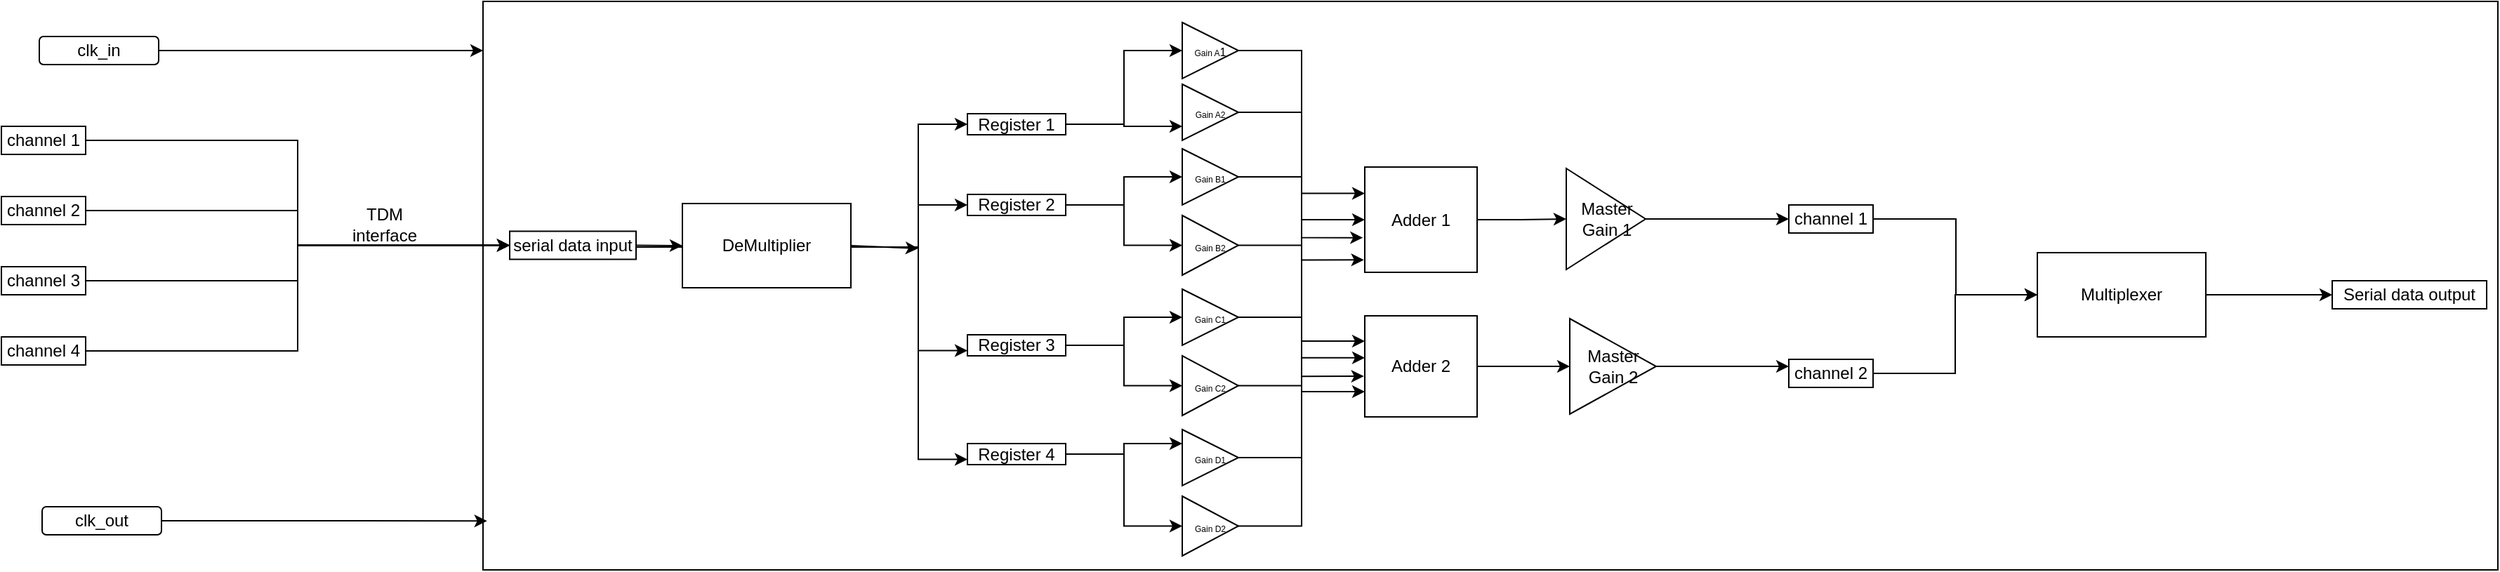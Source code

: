 <mxfile version="13.8.8" type="device"><diagram id="8W6cFUcbDkSZ0qiIZhQW" name="Page-1"><mxGraphModel dx="2130" dy="965" grid="0" gridSize="10" guides="1" tooltips="1" connect="1" arrows="1" fold="1" page="0" pageScale="1" pageWidth="827" pageHeight="1169" math="0" shadow="0"><root><mxCell id="0"/><mxCell id="1" parent="0"/><mxCell id="LxObsotXkyCZVcq-uzm1-16" value="" style="rounded=0;whiteSpace=wrap;html=1;" parent="1" vertex="1"><mxGeometry x="48" y="72" width="1435" height="405" as="geometry"/></mxCell><mxCell id="LxObsotXkyCZVcq-uzm1-6" style="edgeStyle=orthogonalEdgeStyle;rounded=0;orthogonalLoop=1;jettySize=auto;html=1;exitX=1;exitY=0.5;exitDx=0;exitDy=0;entryX=0;entryY=0.5;entryDx=0;entryDy=0;" parent="1" source="LxObsotXkyCZVcq-uzm1-1" target="LxObsotXkyCZVcq-uzm1-5" edge="1"><mxGeometry relative="1" as="geometry"/></mxCell><mxCell id="LxObsotXkyCZVcq-uzm1-1" value="channel 1" style="rounded=0;whiteSpace=wrap;html=1;" parent="1" vertex="1"><mxGeometry x="-295" y="161" width="60" height="20" as="geometry"/></mxCell><mxCell id="LxObsotXkyCZVcq-uzm1-7" style="edgeStyle=orthogonalEdgeStyle;rounded=0;orthogonalLoop=1;jettySize=auto;html=1;entryX=0;entryY=0.5;entryDx=0;entryDy=0;" parent="1" source="LxObsotXkyCZVcq-uzm1-2" target="LxObsotXkyCZVcq-uzm1-5" edge="1"><mxGeometry relative="1" as="geometry"/></mxCell><mxCell id="LxObsotXkyCZVcq-uzm1-2" value="channel 2" style="rounded=0;whiteSpace=wrap;html=1;" parent="1" vertex="1"><mxGeometry x="-295" y="211" width="60" height="20" as="geometry"/></mxCell><mxCell id="LxObsotXkyCZVcq-uzm1-8" style="edgeStyle=orthogonalEdgeStyle;rounded=0;orthogonalLoop=1;jettySize=auto;html=1;entryX=0;entryY=0.5;entryDx=0;entryDy=0;" parent="1" source="LxObsotXkyCZVcq-uzm1-3" target="LxObsotXkyCZVcq-uzm1-5" edge="1"><mxGeometry relative="1" as="geometry"/></mxCell><mxCell id="LxObsotXkyCZVcq-uzm1-3" value="channel 3" style="rounded=0;whiteSpace=wrap;html=1;" parent="1" vertex="1"><mxGeometry x="-295" y="261" width="60" height="20" as="geometry"/></mxCell><mxCell id="LxObsotXkyCZVcq-uzm1-9" style="edgeStyle=orthogonalEdgeStyle;rounded=0;orthogonalLoop=1;jettySize=auto;html=1;entryX=0;entryY=0.5;entryDx=0;entryDy=0;" parent="1" source="LxObsotXkyCZVcq-uzm1-4" target="LxObsotXkyCZVcq-uzm1-5" edge="1"><mxGeometry relative="1" as="geometry"/></mxCell><mxCell id="LxObsotXkyCZVcq-uzm1-4" value="channel 4" style="rounded=0;whiteSpace=wrap;html=1;" parent="1" vertex="1"><mxGeometry x="-295" y="311" width="60" height="20" as="geometry"/></mxCell><mxCell id="LxObsotXkyCZVcq-uzm1-15" style="edgeStyle=orthogonalEdgeStyle;rounded=0;orthogonalLoop=1;jettySize=auto;html=1;entryX=0;entryY=0.5;entryDx=0;entryDy=0;" parent="1" source="LxObsotXkyCZVcq-uzm1-5" target="LxObsotXkyCZVcq-uzm1-11" edge="1"><mxGeometry relative="1" as="geometry"><Array as="points"><mxPoint x="358" y="247"/><mxPoint x="358" y="160"/></Array></mxGeometry></mxCell><mxCell id="LxObsotXkyCZVcq-uzm1-21" style="edgeStyle=orthogonalEdgeStyle;rounded=0;orthogonalLoop=1;jettySize=auto;html=1;entryX=0;entryY=0.5;entryDx=0;entryDy=0;" parent="1" source="LxObsotXkyCZVcq-uzm1-5" target="LxObsotXkyCZVcq-uzm1-12" edge="1"><mxGeometry relative="1" as="geometry"><Array as="points"><mxPoint x="358" y="247"/><mxPoint x="358" y="217"/></Array></mxGeometry></mxCell><mxCell id="LxObsotXkyCZVcq-uzm1-22" style="edgeStyle=orthogonalEdgeStyle;rounded=0;orthogonalLoop=1;jettySize=auto;html=1;entryX=0;entryY=0.75;entryDx=0;entryDy=0;" parent="1" source="LxObsotXkyCZVcq-uzm1-5" target="LxObsotXkyCZVcq-uzm1-13" edge="1"><mxGeometry relative="1" as="geometry"><Array as="points"><mxPoint x="358" y="247"/><mxPoint x="358" y="321"/></Array></mxGeometry></mxCell><mxCell id="LxObsotXkyCZVcq-uzm1-23" style="edgeStyle=orthogonalEdgeStyle;rounded=0;orthogonalLoop=1;jettySize=auto;html=1;entryX=0;entryY=0.75;entryDx=0;entryDy=0;" parent="1" source="LxObsotXkyCZVcq-uzm1-5" target="LxObsotXkyCZVcq-uzm1-14" edge="1"><mxGeometry relative="1" as="geometry"><Array as="points"><mxPoint x="358" y="247"/><mxPoint x="358" y="398"/></Array></mxGeometry></mxCell><mxCell id="LxObsotXkyCZVcq-uzm1-5" value="serial data input" style="rounded=0;whiteSpace=wrap;html=1;" parent="1" vertex="1"><mxGeometry x="67" y="235.75" width="90" height="20" as="geometry"/></mxCell><mxCell id="LxObsotXkyCZVcq-uzm1-40" style="edgeStyle=orthogonalEdgeStyle;rounded=0;orthogonalLoop=1;jettySize=auto;html=1;entryX=0;entryY=0.5;entryDx=0;entryDy=0;" parent="1" source="LxObsotXkyCZVcq-uzm1-11" target="LxObsotXkyCZVcq-uzm1-28" edge="1"><mxGeometry relative="1" as="geometry"/></mxCell><mxCell id="LxObsotXkyCZVcq-uzm1-41" style="edgeStyle=orthogonalEdgeStyle;rounded=0;orthogonalLoop=1;jettySize=auto;html=1;entryX=0;entryY=0.75;entryDx=0;entryDy=0;" parent="1" source="LxObsotXkyCZVcq-uzm1-11" target="LxObsotXkyCZVcq-uzm1-32" edge="1"><mxGeometry relative="1" as="geometry"/></mxCell><mxCell id="LxObsotXkyCZVcq-uzm1-11" value="Register 1" style="rounded=0;whiteSpace=wrap;html=1;" parent="1" vertex="1"><mxGeometry x="393" y="152" width="70" height="15" as="geometry"/></mxCell><mxCell id="LxObsotXkyCZVcq-uzm1-42" style="edgeStyle=orthogonalEdgeStyle;rounded=0;orthogonalLoop=1;jettySize=auto;html=1;entryX=0;entryY=0.5;entryDx=0;entryDy=0;" parent="1" source="LxObsotXkyCZVcq-uzm1-12" target="LxObsotXkyCZVcq-uzm1-33" edge="1"><mxGeometry relative="1" as="geometry"/></mxCell><mxCell id="LxObsotXkyCZVcq-uzm1-43" style="edgeStyle=orthogonalEdgeStyle;rounded=0;orthogonalLoop=1;jettySize=auto;html=1;entryX=0;entryY=0.5;entryDx=0;entryDy=0;" parent="1" source="LxObsotXkyCZVcq-uzm1-12" target="LxObsotXkyCZVcq-uzm1-35" edge="1"><mxGeometry relative="1" as="geometry"/></mxCell><mxCell id="LxObsotXkyCZVcq-uzm1-12" value="Register 2" style="rounded=0;whiteSpace=wrap;html=1;" parent="1" vertex="1"><mxGeometry x="393" y="209.5" width="70" height="15" as="geometry"/></mxCell><mxCell id="LxObsotXkyCZVcq-uzm1-44" style="edgeStyle=orthogonalEdgeStyle;rounded=0;orthogonalLoop=1;jettySize=auto;html=1;" parent="1" source="LxObsotXkyCZVcq-uzm1-13" target="LxObsotXkyCZVcq-uzm1-36" edge="1"><mxGeometry relative="1" as="geometry"/></mxCell><mxCell id="LxObsotXkyCZVcq-uzm1-45" style="edgeStyle=orthogonalEdgeStyle;rounded=0;orthogonalLoop=1;jettySize=auto;html=1;" parent="1" source="LxObsotXkyCZVcq-uzm1-13" target="LxObsotXkyCZVcq-uzm1-37" edge="1"><mxGeometry relative="1" as="geometry"/></mxCell><mxCell id="LxObsotXkyCZVcq-uzm1-13" value="Register 3" style="rounded=0;whiteSpace=wrap;html=1;" parent="1" vertex="1"><mxGeometry x="393" y="309.5" width="70" height="15" as="geometry"/></mxCell><mxCell id="LxObsotXkyCZVcq-uzm1-46" style="edgeStyle=orthogonalEdgeStyle;rounded=0;orthogonalLoop=1;jettySize=auto;html=1;entryX=0;entryY=0.25;entryDx=0;entryDy=0;" parent="1" source="LxObsotXkyCZVcq-uzm1-14" target="LxObsotXkyCZVcq-uzm1-38" edge="1"><mxGeometry relative="1" as="geometry"/></mxCell><mxCell id="LxObsotXkyCZVcq-uzm1-47" style="edgeStyle=orthogonalEdgeStyle;rounded=0;orthogonalLoop=1;jettySize=auto;html=1;entryX=0;entryY=0.5;entryDx=0;entryDy=0;" parent="1" source="LxObsotXkyCZVcq-uzm1-14" target="LxObsotXkyCZVcq-uzm1-39" edge="1"><mxGeometry relative="1" as="geometry"/></mxCell><mxCell id="LxObsotXkyCZVcq-uzm1-14" value="Register 4" style="rounded=0;whiteSpace=wrap;html=1;" parent="1" vertex="1"><mxGeometry x="393" y="387" width="70" height="15" as="geometry"/></mxCell><mxCell id="LxObsotXkyCZVcq-uzm1-27" style="edgeStyle=orthogonalEdgeStyle;rounded=0;orthogonalLoop=1;jettySize=auto;html=1;" parent="1" source="LxObsotXkyCZVcq-uzm1-17" edge="1"><mxGeometry relative="1" as="geometry"><mxPoint x="48" y="107" as="targetPoint"/></mxGeometry></mxCell><mxCell id="LxObsotXkyCZVcq-uzm1-17" value="clk_in" style="rounded=1;whiteSpace=wrap;html=1;" parent="1" vertex="1"><mxGeometry x="-268" y="97" width="85" height="20" as="geometry"/></mxCell><mxCell id="LxObsotXkyCZVcq-uzm1-26" style="edgeStyle=orthogonalEdgeStyle;rounded=0;orthogonalLoop=1;jettySize=auto;html=1;entryX=0.002;entryY=0.914;entryDx=0;entryDy=0;entryPerimeter=0;" parent="1" source="LxObsotXkyCZVcq-uzm1-19" target="LxObsotXkyCZVcq-uzm1-16" edge="1"><mxGeometry relative="1" as="geometry"/></mxCell><mxCell id="LxObsotXkyCZVcq-uzm1-19" value="clk_out" style="rounded=1;whiteSpace=wrap;html=1;" parent="1" vertex="1"><mxGeometry x="-266" y="432" width="85" height="20" as="geometry"/></mxCell><mxCell id="LxObsotXkyCZVcq-uzm1-49" style="edgeStyle=orthogonalEdgeStyle;rounded=0;orthogonalLoop=1;jettySize=auto;html=1;entryX=0;entryY=0.5;entryDx=0;entryDy=0;" parent="1" source="LxObsotXkyCZVcq-uzm1-28" target="LxObsotXkyCZVcq-uzm1-48" edge="1"><mxGeometry relative="1" as="geometry"><Array as="points"/></mxGeometry></mxCell><mxCell id="LxObsotXkyCZVcq-uzm1-28" value="&lt;font style=&quot;font-size: 6px&quot;&gt;Gain A&lt;/font&gt;&lt;font style=&quot;font-size: 8px&quot;&gt;1&lt;/font&gt;" style="triangle;whiteSpace=wrap;html=1;" parent="1" vertex="1"><mxGeometry x="546" y="87" width="40" height="40" as="geometry"/></mxCell><mxCell id="LxObsotXkyCZVcq-uzm1-54" style="edgeStyle=orthogonalEdgeStyle;rounded=0;orthogonalLoop=1;jettySize=auto;html=1;entryX=0;entryY=0.25;entryDx=0;entryDy=0;" parent="1" source="LxObsotXkyCZVcq-uzm1-32" target="LxObsotXkyCZVcq-uzm1-53" edge="1"><mxGeometry relative="1" as="geometry"/></mxCell><mxCell id="LxObsotXkyCZVcq-uzm1-32" value="&lt;font style=&quot;font-size: 6px&quot;&gt;Gain A2&lt;/font&gt;" style="triangle;whiteSpace=wrap;html=1;" parent="1" vertex="1"><mxGeometry x="546" y="131" width="40" height="40" as="geometry"/></mxCell><mxCell id="3P_wc1Rt203nIXqsuGhn-6" style="edgeStyle=orthogonalEdgeStyle;rounded=0;orthogonalLoop=1;jettySize=auto;html=1;entryX=-0.017;entryY=0.671;entryDx=0;entryDy=0;entryPerimeter=0;" edge="1" parent="1" source="LxObsotXkyCZVcq-uzm1-33" target="LxObsotXkyCZVcq-uzm1-48"><mxGeometry relative="1" as="geometry"/></mxCell><mxCell id="LxObsotXkyCZVcq-uzm1-33" value="&lt;font style=&quot;font-size: 6px&quot;&gt;Gain B1&lt;/font&gt;" style="triangle;whiteSpace=wrap;html=1;" parent="1" vertex="1"><mxGeometry x="546" y="177" width="40" height="40" as="geometry"/></mxCell><mxCell id="LxObsotXkyCZVcq-uzm1-55" style="edgeStyle=orthogonalEdgeStyle;rounded=0;orthogonalLoop=1;jettySize=auto;html=1;exitX=1;exitY=0.5;exitDx=0;exitDy=0;entryX=0;entryY=0.75;entryDx=0;entryDy=0;" parent="1" source="LxObsotXkyCZVcq-uzm1-35" target="LxObsotXkyCZVcq-uzm1-53" edge="1"><mxGeometry relative="1" as="geometry"/></mxCell><mxCell id="LxObsotXkyCZVcq-uzm1-35" value="&lt;font style=&quot;font-size: 6px&quot;&gt;Gain B2&lt;/font&gt;" style="triangle;whiteSpace=wrap;html=1;" parent="1" vertex="1"><mxGeometry x="546" y="224.5" width="40" height="42.5" as="geometry"/></mxCell><mxCell id="3P_wc1Rt203nIXqsuGhn-4" style="edgeStyle=orthogonalEdgeStyle;rounded=0;orthogonalLoop=1;jettySize=auto;html=1;entryX=0;entryY=0.25;entryDx=0;entryDy=0;" edge="1" parent="1" source="LxObsotXkyCZVcq-uzm1-36" target="LxObsotXkyCZVcq-uzm1-48"><mxGeometry relative="1" as="geometry"/></mxCell><mxCell id="LxObsotXkyCZVcq-uzm1-36" value="&lt;font style=&quot;font-size: 6px&quot;&gt;Gain C1&lt;/font&gt;" style="triangle;whiteSpace=wrap;html=1;" parent="1" vertex="1"><mxGeometry x="546" y="277" width="40" height="40" as="geometry"/></mxCell><mxCell id="3P_wc1Rt203nIXqsuGhn-7" style="edgeStyle=orthogonalEdgeStyle;rounded=0;orthogonalLoop=1;jettySize=auto;html=1;entryX=0;entryY=0.415;entryDx=0;entryDy=0;entryPerimeter=0;" edge="1" parent="1" source="LxObsotXkyCZVcq-uzm1-37" target="LxObsotXkyCZVcq-uzm1-53"><mxGeometry relative="1" as="geometry"/></mxCell><mxCell id="LxObsotXkyCZVcq-uzm1-37" value="&lt;font style=&quot;font-size: 6px&quot;&gt;Gain C2&lt;/font&gt;" style="triangle;whiteSpace=wrap;html=1;" parent="1" vertex="1"><mxGeometry x="546" y="324.5" width="40" height="42.5" as="geometry"/></mxCell><mxCell id="3P_wc1Rt203nIXqsuGhn-5" style="edgeStyle=orthogonalEdgeStyle;rounded=0;orthogonalLoop=1;jettySize=auto;html=1;entryX=-0.008;entryY=0.882;entryDx=0;entryDy=0;entryPerimeter=0;" edge="1" parent="1" source="LxObsotXkyCZVcq-uzm1-38" target="LxObsotXkyCZVcq-uzm1-48"><mxGeometry relative="1" as="geometry"/></mxCell><mxCell id="LxObsotXkyCZVcq-uzm1-38" value="&lt;font style=&quot;font-size: 6px&quot;&gt;Gain D1&lt;/font&gt;" style="triangle;whiteSpace=wrap;html=1;" parent="1" vertex="1"><mxGeometry x="546" y="377" width="40" height="40" as="geometry"/></mxCell><mxCell id="3P_wc1Rt203nIXqsuGhn-8" style="edgeStyle=orthogonalEdgeStyle;rounded=0;orthogonalLoop=1;jettySize=auto;html=1;entryX=-0.008;entryY=0.598;entryDx=0;entryDy=0;entryPerimeter=0;" edge="1" parent="1" source="LxObsotXkyCZVcq-uzm1-39" target="LxObsotXkyCZVcq-uzm1-53"><mxGeometry relative="1" as="geometry"/></mxCell><mxCell id="LxObsotXkyCZVcq-uzm1-39" value="&lt;font style=&quot;font-size: 6px&quot;&gt;Gain D2&lt;/font&gt;" style="triangle;whiteSpace=wrap;html=1;" parent="1" vertex="1"><mxGeometry x="546" y="424.5" width="40" height="42.5" as="geometry"/></mxCell><mxCell id="LxObsotXkyCZVcq-uzm1-63" style="edgeStyle=orthogonalEdgeStyle;rounded=0;orthogonalLoop=1;jettySize=auto;html=1;entryX=0;entryY=0.5;entryDx=0;entryDy=0;" parent="1" source="LxObsotXkyCZVcq-uzm1-48" target="LxObsotXkyCZVcq-uzm1-59" edge="1"><mxGeometry relative="1" as="geometry"/></mxCell><mxCell id="LxObsotXkyCZVcq-uzm1-48" value="Adder 1" style="rounded=0;whiteSpace=wrap;html=1;" parent="1" vertex="1"><mxGeometry x="676" y="190" width="80" height="75" as="geometry"/></mxCell><mxCell id="3P_wc1Rt203nIXqsuGhn-9" style="edgeStyle=orthogonalEdgeStyle;rounded=0;orthogonalLoop=1;jettySize=auto;html=1;" edge="1" parent="1" source="LxObsotXkyCZVcq-uzm1-53" target="LxObsotXkyCZVcq-uzm1-61"><mxGeometry relative="1" as="geometry"/></mxCell><mxCell id="LxObsotXkyCZVcq-uzm1-53" value="Adder 2" style="rounded=0;whiteSpace=wrap;html=1;" parent="1" vertex="1"><mxGeometry x="676" y="296" width="80" height="72" as="geometry"/></mxCell><mxCell id="F21c-HGjOwoqCMyo0tfm-5" style="edgeStyle=orthogonalEdgeStyle;rounded=0;orthogonalLoop=1;jettySize=auto;html=1;entryX=0;entryY=0.5;entryDx=0;entryDy=0;" parent="1" source="LxObsotXkyCZVcq-uzm1-59" target="F21c-HGjOwoqCMyo0tfm-1" edge="1"><mxGeometry relative="1" as="geometry"/></mxCell><mxCell id="LxObsotXkyCZVcq-uzm1-59" value="Master Gain 1" style="triangle;whiteSpace=wrap;html=1;" parent="1" vertex="1"><mxGeometry x="819.5" y="191" width="56.5" height="72" as="geometry"/></mxCell><mxCell id="F21c-HGjOwoqCMyo0tfm-6" style="edgeStyle=orthogonalEdgeStyle;rounded=0;orthogonalLoop=1;jettySize=auto;html=1;entryX=0;entryY=0.25;entryDx=0;entryDy=0;" parent="1" source="LxObsotXkyCZVcq-uzm1-61" target="F21c-HGjOwoqCMyo0tfm-2" edge="1"><mxGeometry relative="1" as="geometry"/></mxCell><mxCell id="LxObsotXkyCZVcq-uzm1-61" value="Master Gain 2" style="triangle;whiteSpace=wrap;html=1;" parent="1" vertex="1"><mxGeometry x="822" y="298" width="61.5" height="68" as="geometry"/></mxCell><mxCell id="LxObsotXkyCZVcq-uzm1-65" value="Serial data output" style="rounded=0;whiteSpace=wrap;html=1;" parent="1" vertex="1"><mxGeometry x="1365" y="271" width="110" height="20" as="geometry"/></mxCell><mxCell id="LxObsotXkyCZVcq-uzm1-71" style="edgeStyle=orthogonalEdgeStyle;rounded=0;orthogonalLoop=1;jettySize=auto;html=1;entryX=0;entryY=0.5;entryDx=0;entryDy=0;" parent="1" source="LxObsotXkyCZVcq-uzm1-67" target="LxObsotXkyCZVcq-uzm1-65" edge="1"><mxGeometry relative="1" as="geometry"/></mxCell><mxCell id="LxObsotXkyCZVcq-uzm1-67" value="Multiplexer" style="rounded=0;whiteSpace=wrap;html=1;" parent="1" vertex="1"><mxGeometry x="1155" y="251" width="120" height="60" as="geometry"/></mxCell><mxCell id="LxObsotXkyCZVcq-uzm1-74" value="TDM interface" style="text;html=1;strokeColor=none;fillColor=none;align=center;verticalAlign=middle;whiteSpace=wrap;rounded=0;" parent="1" vertex="1"><mxGeometry x="-42" y="221" width="40" height="20" as="geometry"/></mxCell><mxCell id="F21c-HGjOwoqCMyo0tfm-7" style="edgeStyle=orthogonalEdgeStyle;rounded=0;orthogonalLoop=1;jettySize=auto;html=1;" parent="1" source="F21c-HGjOwoqCMyo0tfm-1" target="LxObsotXkyCZVcq-uzm1-67" edge="1"><mxGeometry relative="1" as="geometry"><Array as="points"><mxPoint x="1097" y="227"/><mxPoint x="1097" y="281"/></Array></mxGeometry></mxCell><mxCell id="F21c-HGjOwoqCMyo0tfm-1" value="channel 1" style="rounded=0;whiteSpace=wrap;html=1;" parent="1" vertex="1"><mxGeometry x="978" y="217" width="60" height="20" as="geometry"/></mxCell><mxCell id="F21c-HGjOwoqCMyo0tfm-8" style="edgeStyle=orthogonalEdgeStyle;rounded=0;orthogonalLoop=1;jettySize=auto;html=1;entryX=0;entryY=0.5;entryDx=0;entryDy=0;" parent="1" source="F21c-HGjOwoqCMyo0tfm-2" target="LxObsotXkyCZVcq-uzm1-67" edge="1"><mxGeometry relative="1" as="geometry"/></mxCell><mxCell id="F21c-HGjOwoqCMyo0tfm-2" value="channel 2" style="rounded=0;whiteSpace=wrap;html=1;" parent="1" vertex="1"><mxGeometry x="978" y="327" width="60" height="20" as="geometry"/></mxCell><mxCell id="F21c-HGjOwoqCMyo0tfm-4" style="edgeStyle=orthogonalEdgeStyle;rounded=0;orthogonalLoop=1;jettySize=auto;html=1;exitX=0.5;exitY=1;exitDx=0;exitDy=0;" parent="1" source="F21c-HGjOwoqCMyo0tfm-1" target="F21c-HGjOwoqCMyo0tfm-1" edge="1"><mxGeometry relative="1" as="geometry"/></mxCell><mxCell id="3P_wc1Rt203nIXqsuGhn-1" value="DeMultiplier" style="rounded=0;whiteSpace=wrap;html=1;" vertex="1" parent="1"><mxGeometry x="190" y="216" width="120" height="60" as="geometry"/></mxCell><mxCell id="3P_wc1Rt203nIXqsuGhn-2" value="" style="endArrow=classic;html=1;entryX=0;entryY=0.5;entryDx=0;entryDy=0;exitX=1;exitY=0.5;exitDx=0;exitDy=0;" edge="1" parent="1" source="LxObsotXkyCZVcq-uzm1-5" target="3P_wc1Rt203nIXqsuGhn-1"><mxGeometry width="50" height="50" relative="1" as="geometry"><mxPoint x="149" y="271" as="sourcePoint"/><mxPoint x="199" y="221" as="targetPoint"/></mxGeometry></mxCell><mxCell id="3P_wc1Rt203nIXqsuGhn-3" value="" style="endArrow=classic;html=1;exitX=1;exitY=0.5;exitDx=0;exitDy=0;" edge="1" parent="1" source="3P_wc1Rt203nIXqsuGhn-1"><mxGeometry width="50" height="50" relative="1" as="geometry"><mxPoint x="308" y="268" as="sourcePoint"/><mxPoint x="358" y="248" as="targetPoint"/></mxGeometry></mxCell></root></mxGraphModel></diagram></mxfile>